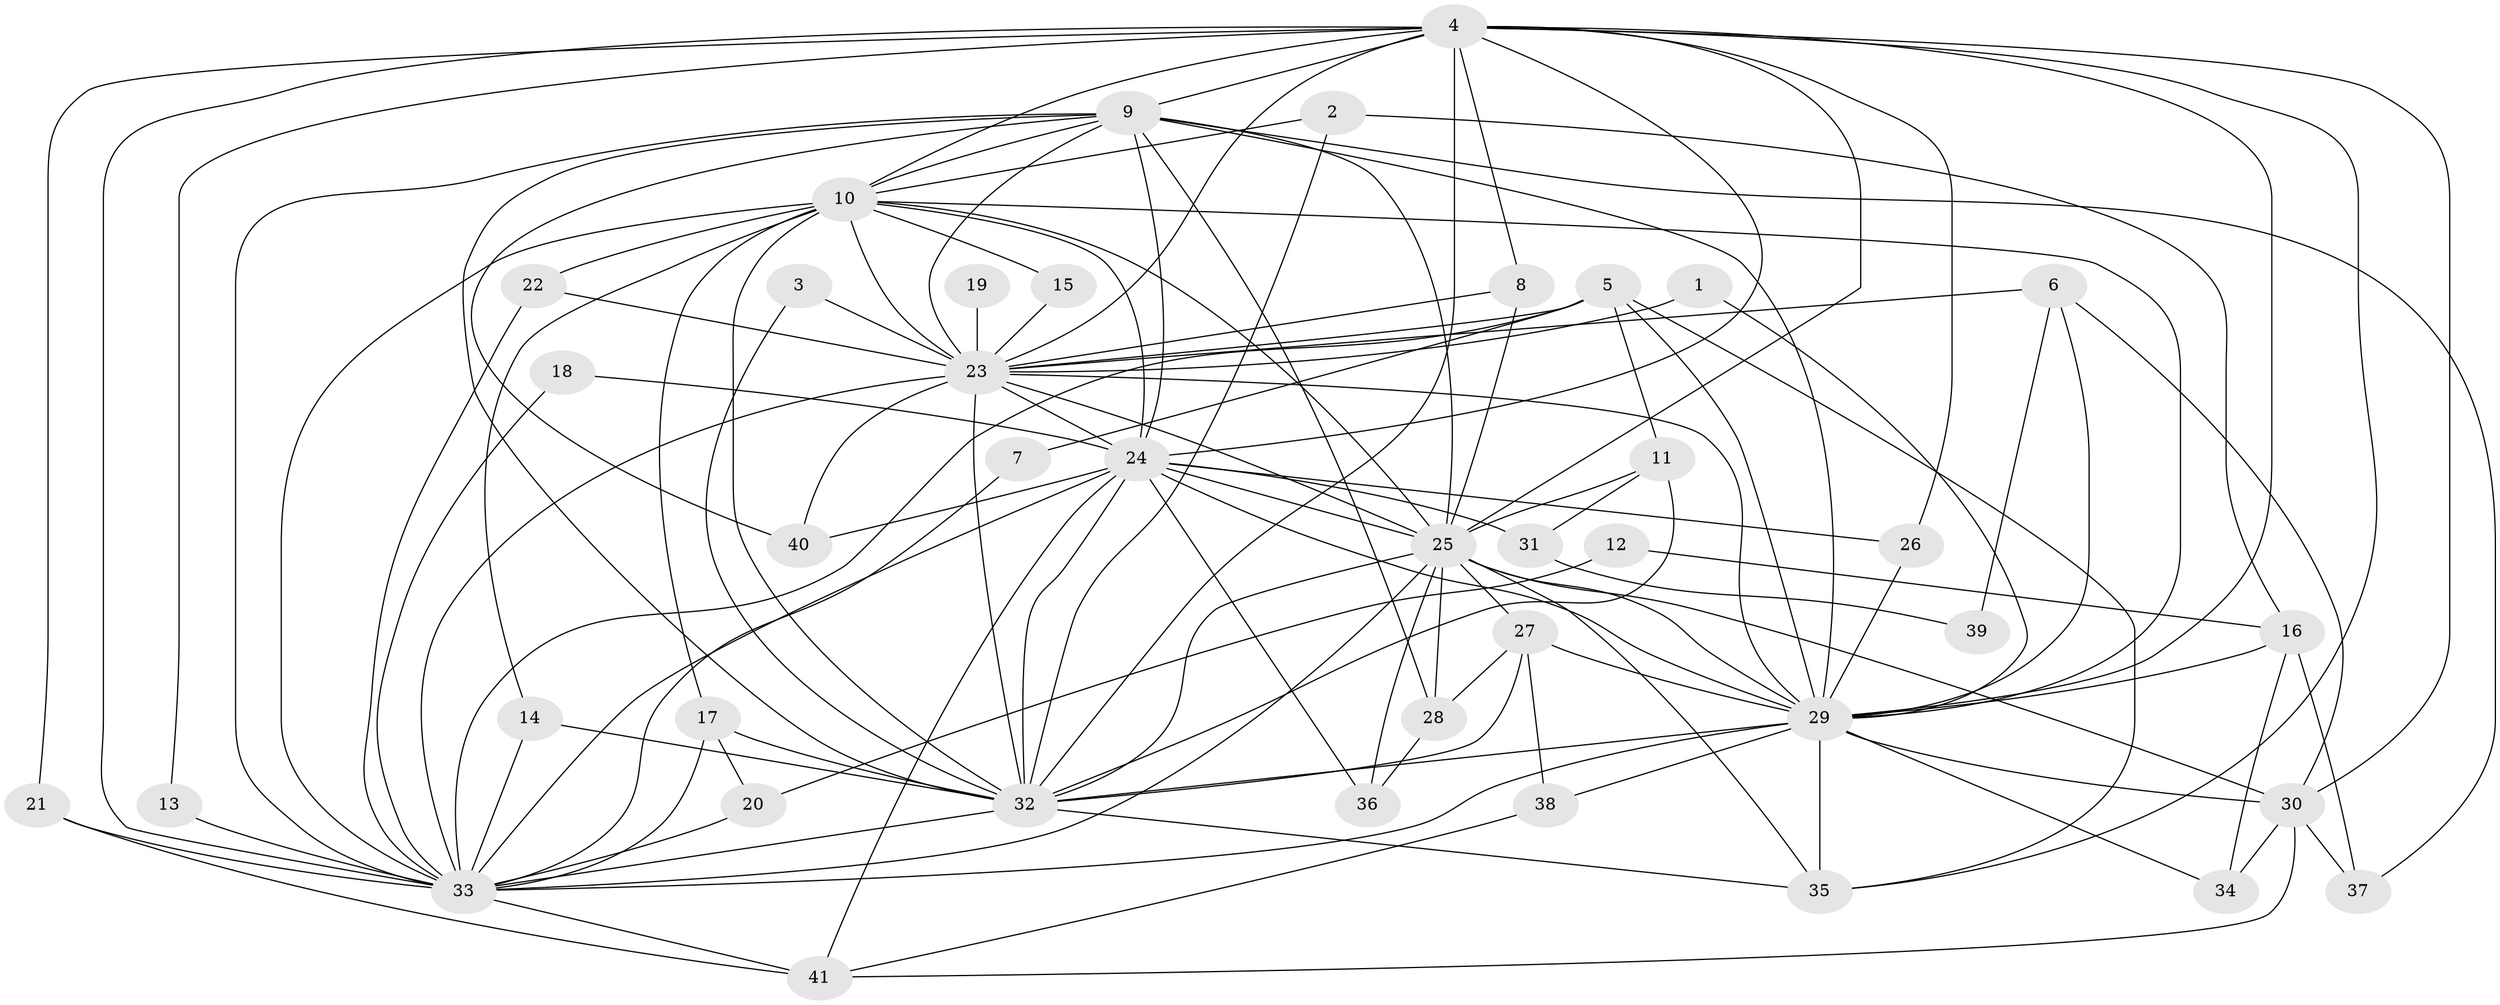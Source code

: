// original degree distribution, {25: 0.012195121951219513, 12: 0.012195121951219513, 15: 0.012195121951219513, 19: 0.012195121951219513, 18: 0.012195121951219513, 16: 0.024390243902439025, 22: 0.012195121951219513, 24: 0.012195121951219513, 17: 0.012195121951219513, 4: 0.04878048780487805, 7: 0.024390243902439025, 2: 0.4878048780487805, 5: 0.036585365853658534, 3: 0.2804878048780488}
// Generated by graph-tools (version 1.1) at 2025/01/03/09/25 03:01:17]
// undirected, 41 vertices, 120 edges
graph export_dot {
graph [start="1"]
  node [color=gray90,style=filled];
  1;
  2;
  3;
  4;
  5;
  6;
  7;
  8;
  9;
  10;
  11;
  12;
  13;
  14;
  15;
  16;
  17;
  18;
  19;
  20;
  21;
  22;
  23;
  24;
  25;
  26;
  27;
  28;
  29;
  30;
  31;
  32;
  33;
  34;
  35;
  36;
  37;
  38;
  39;
  40;
  41;
  1 -- 23 [weight=1.0];
  1 -- 29 [weight=1.0];
  2 -- 10 [weight=1.0];
  2 -- 16 [weight=1.0];
  2 -- 32 [weight=1.0];
  3 -- 23 [weight=1.0];
  3 -- 32 [weight=1.0];
  4 -- 8 [weight=1.0];
  4 -- 9 [weight=1.0];
  4 -- 10 [weight=2.0];
  4 -- 13 [weight=1.0];
  4 -- 21 [weight=1.0];
  4 -- 23 [weight=1.0];
  4 -- 24 [weight=1.0];
  4 -- 25 [weight=1.0];
  4 -- 26 [weight=1.0];
  4 -- 29 [weight=2.0];
  4 -- 30 [weight=1.0];
  4 -- 32 [weight=1.0];
  4 -- 33 [weight=2.0];
  4 -- 35 [weight=1.0];
  5 -- 7 [weight=1.0];
  5 -- 11 [weight=1.0];
  5 -- 23 [weight=1.0];
  5 -- 29 [weight=1.0];
  5 -- 33 [weight=2.0];
  5 -- 35 [weight=1.0];
  6 -- 23 [weight=1.0];
  6 -- 29 [weight=1.0];
  6 -- 30 [weight=1.0];
  6 -- 39 [weight=1.0];
  7 -- 33 [weight=1.0];
  8 -- 23 [weight=1.0];
  8 -- 25 [weight=1.0];
  9 -- 10 [weight=2.0];
  9 -- 23 [weight=3.0];
  9 -- 24 [weight=2.0];
  9 -- 25 [weight=2.0];
  9 -- 28 [weight=1.0];
  9 -- 29 [weight=1.0];
  9 -- 32 [weight=1.0];
  9 -- 33 [weight=1.0];
  9 -- 37 [weight=1.0];
  9 -- 40 [weight=1.0];
  10 -- 14 [weight=1.0];
  10 -- 15 [weight=1.0];
  10 -- 17 [weight=1.0];
  10 -- 22 [weight=1.0];
  10 -- 23 [weight=2.0];
  10 -- 24 [weight=2.0];
  10 -- 25 [weight=2.0];
  10 -- 29 [weight=4.0];
  10 -- 32 [weight=3.0];
  10 -- 33 [weight=2.0];
  11 -- 25 [weight=1.0];
  11 -- 31 [weight=1.0];
  11 -- 32 [weight=1.0];
  12 -- 16 [weight=1.0];
  12 -- 20 [weight=1.0];
  13 -- 33 [weight=2.0];
  14 -- 32 [weight=1.0];
  14 -- 33 [weight=1.0];
  15 -- 23 [weight=1.0];
  16 -- 29 [weight=2.0];
  16 -- 34 [weight=1.0];
  16 -- 37 [weight=1.0];
  17 -- 20 [weight=1.0];
  17 -- 32 [weight=1.0];
  17 -- 33 [weight=2.0];
  18 -- 24 [weight=1.0];
  18 -- 33 [weight=1.0];
  19 -- 23 [weight=1.0];
  20 -- 33 [weight=2.0];
  21 -- 33 [weight=1.0];
  21 -- 41 [weight=1.0];
  22 -- 23 [weight=1.0];
  22 -- 33 [weight=1.0];
  23 -- 24 [weight=2.0];
  23 -- 25 [weight=1.0];
  23 -- 29 [weight=1.0];
  23 -- 32 [weight=1.0];
  23 -- 33 [weight=1.0];
  23 -- 40 [weight=1.0];
  24 -- 25 [weight=1.0];
  24 -- 26 [weight=1.0];
  24 -- 29 [weight=2.0];
  24 -- 31 [weight=1.0];
  24 -- 32 [weight=1.0];
  24 -- 33 [weight=1.0];
  24 -- 36 [weight=1.0];
  24 -- 40 [weight=1.0];
  24 -- 41 [weight=1.0];
  25 -- 27 [weight=1.0];
  25 -- 28 [weight=1.0];
  25 -- 29 [weight=1.0];
  25 -- 30 [weight=1.0];
  25 -- 32 [weight=1.0];
  25 -- 33 [weight=1.0];
  25 -- 35 [weight=1.0];
  25 -- 36 [weight=1.0];
  26 -- 29 [weight=1.0];
  27 -- 28 [weight=1.0];
  27 -- 29 [weight=1.0];
  27 -- 32 [weight=1.0];
  27 -- 38 [weight=1.0];
  28 -- 36 [weight=1.0];
  29 -- 30 [weight=1.0];
  29 -- 32 [weight=2.0];
  29 -- 33 [weight=1.0];
  29 -- 34 [weight=1.0];
  29 -- 35 [weight=1.0];
  29 -- 38 [weight=1.0];
  30 -- 34 [weight=1.0];
  30 -- 37 [weight=1.0];
  30 -- 41 [weight=1.0];
  31 -- 39 [weight=1.0];
  32 -- 33 [weight=1.0];
  32 -- 35 [weight=1.0];
  33 -- 41 [weight=1.0];
  38 -- 41 [weight=1.0];
}
